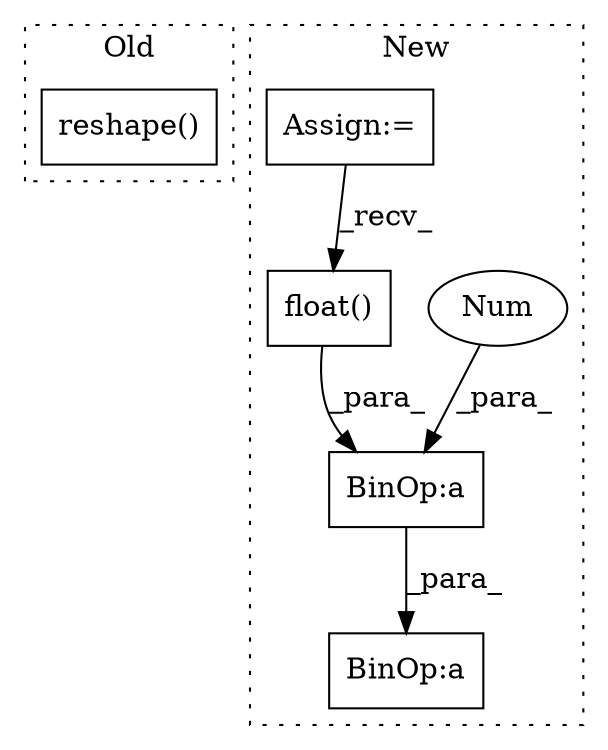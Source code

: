 digraph G {
subgraph cluster0 {
1 [label="reshape()" a="75" s="1485,1510" l="23,1" shape="box"];
label = "Old";
style="dotted";
}
subgraph cluster1 {
2 [label="float()" a="75" s="1077" l="43" shape="box"];
3 [label="BinOp:a" a="82" s="1127" l="3" shape="box"];
4 [label="BinOp:a" a="82" s="1084" l="54" shape="box"];
5 [label="Num" a="76" s="1130" l="5" shape="ellipse"];
6 [label="Assign:=" a="68" s="982" l="3" shape="box"];
label = "New";
style="dotted";
}
2 -> 3 [label="_para_"];
3 -> 4 [label="_para_"];
5 -> 3 [label="_para_"];
6 -> 2 [label="_recv_"];
}